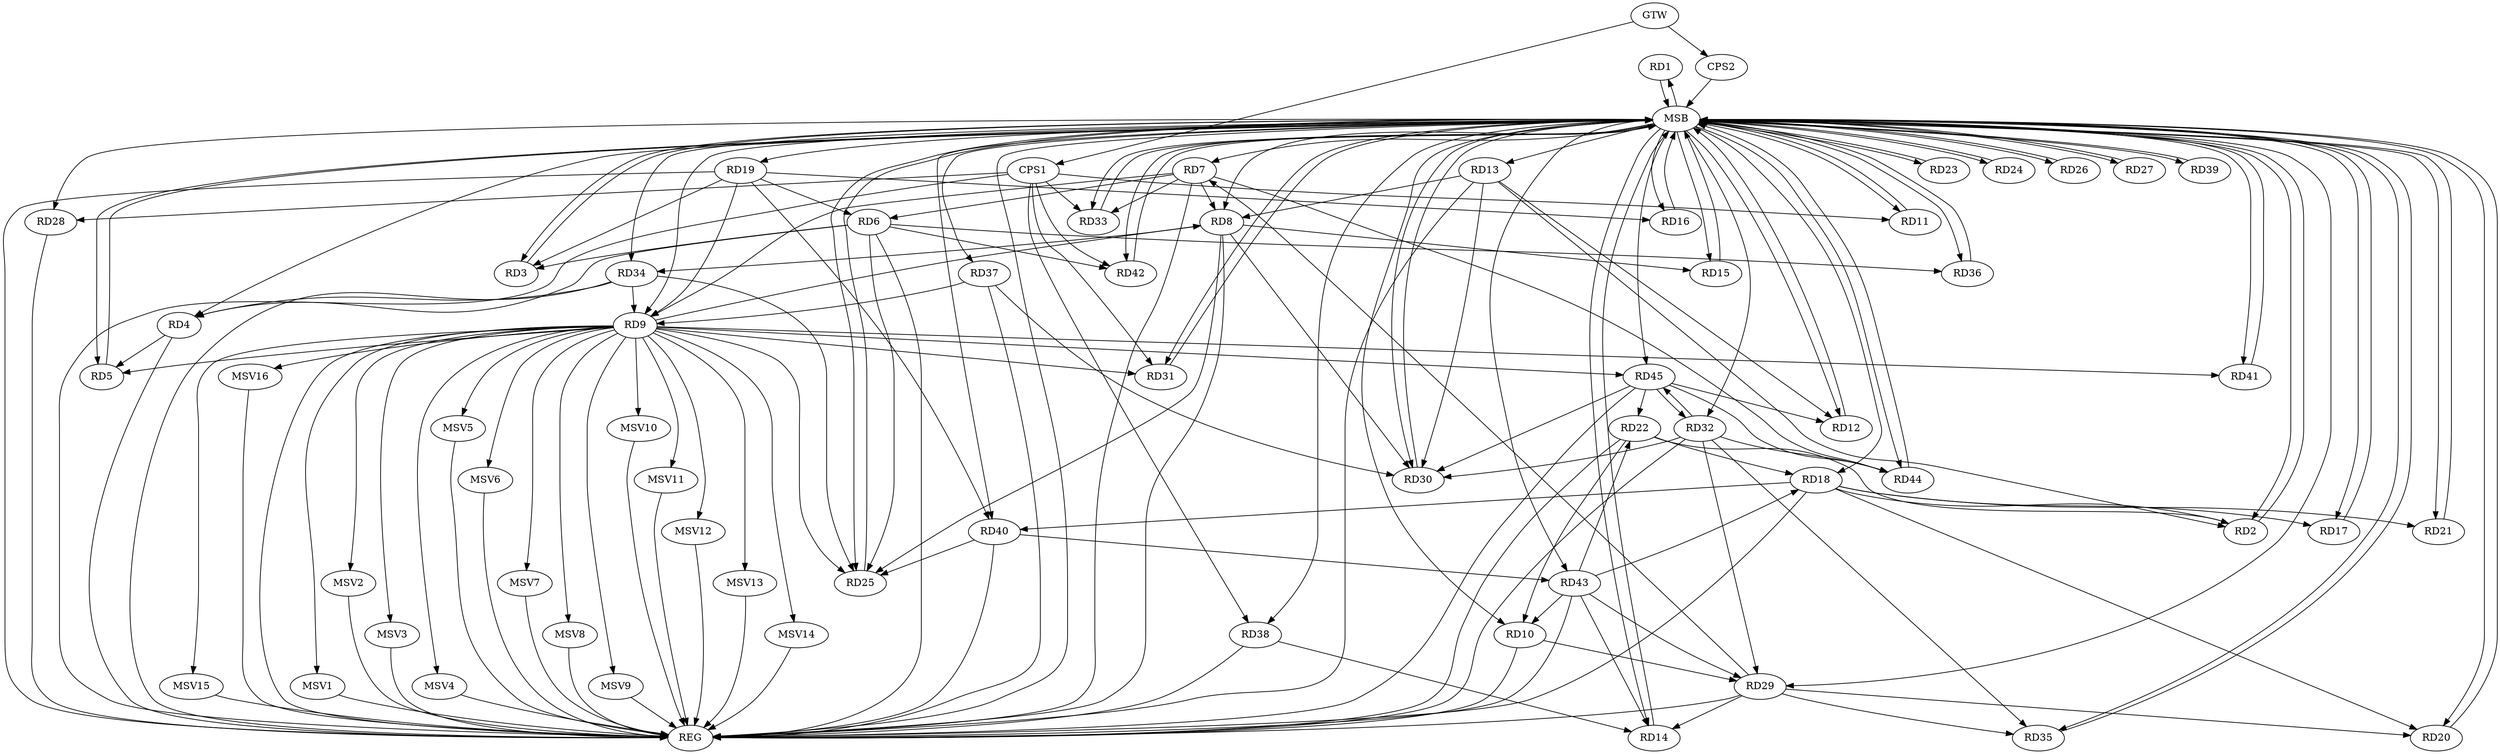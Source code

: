 strict digraph G {
  RD1 [ label="RD1" ];
  RD2 [ label="RD2" ];
  RD3 [ label="RD3" ];
  RD4 [ label="RD4" ];
  RD5 [ label="RD5" ];
  RD6 [ label="RD6" ];
  RD7 [ label="RD7" ];
  RD8 [ label="RD8" ];
  RD9 [ label="RD9" ];
  RD10 [ label="RD10" ];
  RD11 [ label="RD11" ];
  RD12 [ label="RD12" ];
  RD13 [ label="RD13" ];
  RD14 [ label="RD14" ];
  RD15 [ label="RD15" ];
  RD16 [ label="RD16" ];
  RD17 [ label="RD17" ];
  RD18 [ label="RD18" ];
  RD19 [ label="RD19" ];
  RD20 [ label="RD20" ];
  RD21 [ label="RD21" ];
  RD22 [ label="RD22" ];
  RD23 [ label="RD23" ];
  RD24 [ label="RD24" ];
  RD25 [ label="RD25" ];
  RD26 [ label="RD26" ];
  RD27 [ label="RD27" ];
  RD28 [ label="RD28" ];
  RD29 [ label="RD29" ];
  RD30 [ label="RD30" ];
  RD31 [ label="RD31" ];
  RD32 [ label="RD32" ];
  RD33 [ label="RD33" ];
  RD34 [ label="RD34" ];
  RD35 [ label="RD35" ];
  RD36 [ label="RD36" ];
  RD37 [ label="RD37" ];
  RD38 [ label="RD38" ];
  RD39 [ label="RD39" ];
  RD40 [ label="RD40" ];
  RD41 [ label="RD41" ];
  RD42 [ label="RD42" ];
  RD43 [ label="RD43" ];
  RD44 [ label="RD44" ];
  RD45 [ label="RD45" ];
  CPS1 [ label="CPS1" ];
  CPS2 [ label="CPS2" ];
  GTW [ label="GTW" ];
  REG [ label="REG" ];
  MSB [ label="MSB" ];
  MSV1 [ label="MSV1" ];
  MSV2 [ label="MSV2" ];
  MSV3 [ label="MSV3" ];
  MSV4 [ label="MSV4" ];
  MSV5 [ label="MSV5" ];
  MSV6 [ label="MSV6" ];
  MSV7 [ label="MSV7" ];
  MSV8 [ label="MSV8" ];
  MSV9 [ label="MSV9" ];
  MSV10 [ label="MSV10" ];
  MSV11 [ label="MSV11" ];
  MSV12 [ label="MSV12" ];
  MSV13 [ label="MSV13" ];
  MSV14 [ label="MSV14" ];
  MSV15 [ label="MSV15" ];
  MSV16 [ label="MSV16" ];
  RD13 -> RD2;
  RD18 -> RD2;
  RD22 -> RD2;
  RD6 -> RD3;
  RD19 -> RD3;
  RD4 -> RD5;
  RD6 -> RD4;
  RD34 -> RD4;
  RD9 -> RD5;
  RD7 -> RD6;
  RD19 -> RD6;
  RD6 -> RD25;
  RD6 -> RD36;
  RD6 -> RD42;
  RD7 -> RD8;
  RD7 -> RD9;
  RD29 -> RD7;
  RD7 -> RD33;
  RD7 -> RD44;
  RD9 -> RD8;
  RD13 -> RD8;
  RD8 -> RD15;
  RD8 -> RD25;
  RD8 -> RD30;
  RD8 -> RD34;
  RD19 -> RD9;
  RD9 -> RD25;
  RD9 -> RD31;
  RD34 -> RD9;
  RD37 -> RD9;
  RD9 -> RD41;
  RD9 -> RD45;
  RD22 -> RD10;
  RD10 -> RD29;
  RD43 -> RD10;
  RD13 -> RD12;
  RD45 -> RD12;
  RD13 -> RD30;
  RD29 -> RD14;
  RD38 -> RD14;
  RD43 -> RD14;
  RD19 -> RD16;
  RD18 -> RD17;
  RD18 -> RD20;
  RD18 -> RD21;
  RD22 -> RD18;
  RD18 -> RD40;
  RD43 -> RD18;
  RD19 -> RD40;
  RD29 -> RD20;
  RD43 -> RD22;
  RD45 -> RD22;
  RD34 -> RD25;
  RD40 -> RD25;
  RD32 -> RD29;
  RD29 -> RD35;
  RD43 -> RD29;
  RD32 -> RD30;
  RD37 -> RD30;
  RD45 -> RD30;
  RD32 -> RD35;
  RD32 -> RD44;
  RD32 -> RD45;
  RD45 -> RD32;
  RD40 -> RD43;
  RD45 -> RD44;
  CPS1 -> RD28;
  CPS1 -> RD38;
  CPS1 -> RD31;
  CPS1 -> RD42;
  CPS1 -> RD33;
  CPS1 -> RD11;
  GTW -> CPS1;
  GTW -> CPS2;
  RD4 -> REG;
  RD6 -> REG;
  RD7 -> REG;
  RD8 -> REG;
  RD9 -> REG;
  RD10 -> REG;
  RD13 -> REG;
  RD18 -> REG;
  RD19 -> REG;
  RD22 -> REG;
  RD28 -> REG;
  RD29 -> REG;
  RD32 -> REG;
  RD34 -> REG;
  RD37 -> REG;
  RD38 -> REG;
  RD40 -> REG;
  RD43 -> REG;
  RD45 -> REG;
  CPS1 -> REG;
  RD1 -> MSB;
  MSB -> RD8;
  MSB -> RD28;
  MSB -> RD33;
  MSB -> RD36;
  MSB -> REG;
  RD2 -> MSB;
  MSB -> RD25;
  MSB -> RD31;
  MSB -> RD35;
  RD3 -> MSB;
  MSB -> RD7;
  MSB -> RD26;
  RD5 -> MSB;
  MSB -> RD20;
  MSB -> RD29;
  MSB -> RD41;
  RD11 -> MSB;
  MSB -> RD9;
  MSB -> RD27;
  MSB -> RD30;
  MSB -> RD32;
  MSB -> RD34;
  MSB -> RD43;
  MSB -> RD45;
  RD12 -> MSB;
  MSB -> RD13;
  MSB -> RD19;
  MSB -> RD44;
  RD14 -> MSB;
  MSB -> RD23;
  MSB -> RD37;
  MSB -> RD38;
  RD15 -> MSB;
  MSB -> RD11;
  MSB -> RD40;
  RD16 -> MSB;
  MSB -> RD1;
  MSB -> RD2;
  MSB -> RD4;
  MSB -> RD14;
  MSB -> RD39;
  RD17 -> MSB;
  MSB -> RD10;
  RD20 -> MSB;
  MSB -> RD3;
  MSB -> RD16;
  RD21 -> MSB;
  RD23 -> MSB;
  RD24 -> MSB;
  MSB -> RD17;
  RD25 -> MSB;
  MSB -> RD21;
  MSB -> RD24;
  RD26 -> MSB;
  RD27 -> MSB;
  MSB -> RD12;
  RD30 -> MSB;
  RD31 -> MSB;
  MSB -> RD42;
  RD33 -> MSB;
  RD35 -> MSB;
  RD36 -> MSB;
  RD39 -> MSB;
  MSB -> RD15;
  MSB -> RD18;
  RD41 -> MSB;
  RD42 -> MSB;
  RD44 -> MSB;
  CPS2 -> MSB;
  MSB -> RD5;
  RD9 -> MSV1;
  RD9 -> MSV2;
  RD9 -> MSV3;
  MSV1 -> REG;
  MSV2 -> REG;
  MSV3 -> REG;
  RD9 -> MSV4;
  RD9 -> MSV5;
  RD9 -> MSV6;
  MSV4 -> REG;
  MSV5 -> REG;
  MSV6 -> REG;
  RD9 -> MSV7;
  MSV7 -> REG;
  RD9 -> MSV8;
  MSV8 -> REG;
  RD9 -> MSV9;
  MSV9 -> REG;
  RD9 -> MSV10;
  RD9 -> MSV11;
  MSV10 -> REG;
  MSV11 -> REG;
  RD9 -> MSV12;
  MSV12 -> REG;
  RD9 -> MSV13;
  RD9 -> MSV14;
  MSV13 -> REG;
  MSV14 -> REG;
  RD9 -> MSV15;
  MSV15 -> REG;
  RD9 -> MSV16;
  MSV16 -> REG;
}
